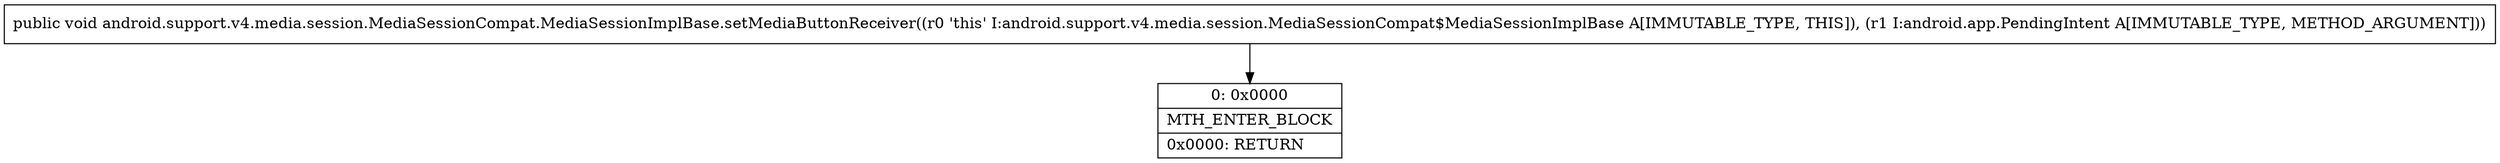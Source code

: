 digraph "CFG forandroid.support.v4.media.session.MediaSessionCompat.MediaSessionImplBase.setMediaButtonReceiver(Landroid\/app\/PendingIntent;)V" {
Node_0 [shape=record,label="{0\:\ 0x0000|MTH_ENTER_BLOCK\l|0x0000: RETURN   \l}"];
MethodNode[shape=record,label="{public void android.support.v4.media.session.MediaSessionCompat.MediaSessionImplBase.setMediaButtonReceiver((r0 'this' I:android.support.v4.media.session.MediaSessionCompat$MediaSessionImplBase A[IMMUTABLE_TYPE, THIS]), (r1 I:android.app.PendingIntent A[IMMUTABLE_TYPE, METHOD_ARGUMENT])) }"];
MethodNode -> Node_0;
}

